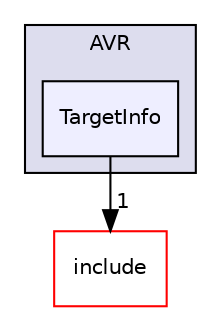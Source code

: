digraph "lib/Target/AVR/TargetInfo" {
  bgcolor=transparent;
  compound=true
  node [ fontsize="10", fontname="Helvetica"];
  edge [ labelfontsize="10", labelfontname="Helvetica"];
  subgraph clusterdir_e025955df7d625b5b4f5fd3465d9c8da {
    graph [ bgcolor="#ddddee", pencolor="black", label="AVR" fontname="Helvetica", fontsize="10", URL="dir_e025955df7d625b5b4f5fd3465d9c8da.html"]
  dir_2454bd238024ca9f2c36237eef40a3dc [shape=box, label="TargetInfo", style="filled", fillcolor="#eeeeff", pencolor="black", URL="dir_2454bd238024ca9f2c36237eef40a3dc.html"];
  }
  dir_d44c64559bbebec7f509842c48db8b23 [shape=box label="include" color="red" URL="dir_d44c64559bbebec7f509842c48db8b23.html"];
  dir_2454bd238024ca9f2c36237eef40a3dc->dir_d44c64559bbebec7f509842c48db8b23 [headlabel="1", labeldistance=1.5 headhref="dir_000122_000001.html"];
}
